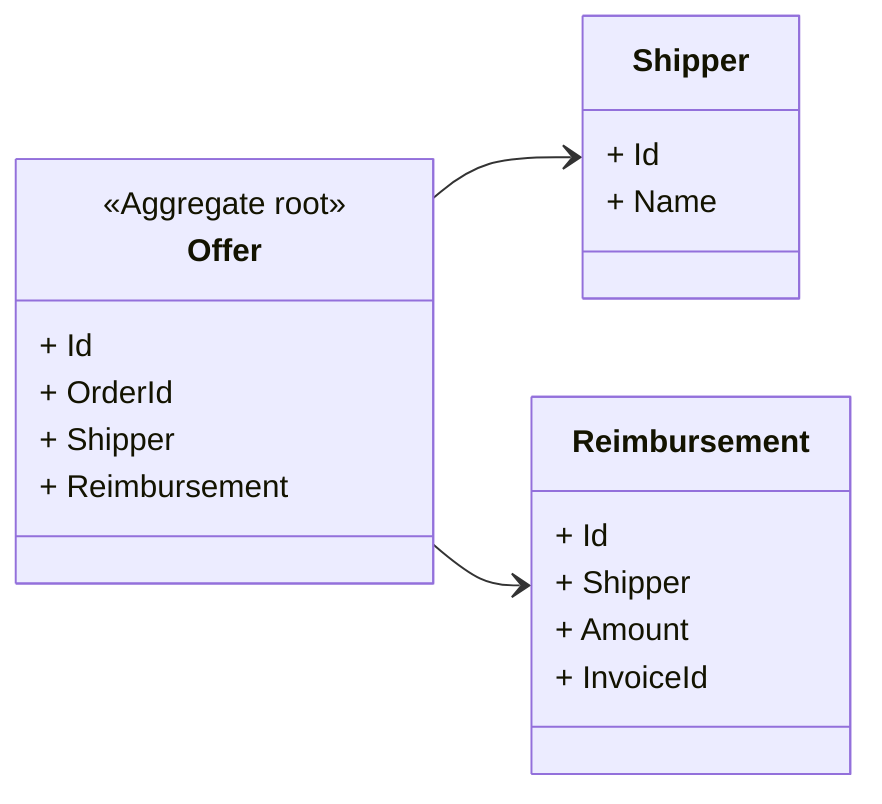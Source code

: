 classDiagram
    direction LR
    class Offer {
        <<Aggregate root>>
        + Id
        + OrderId
        + Shipper
        + Reimbursement
    }
    class Shipper {
        + Id
        + Name
    }
    class Reimbursement {
        + Id
        + Shipper
        + Amount
        + InvoiceId
    }
    Offer --> Shipper
    Offer --> Reimbursement